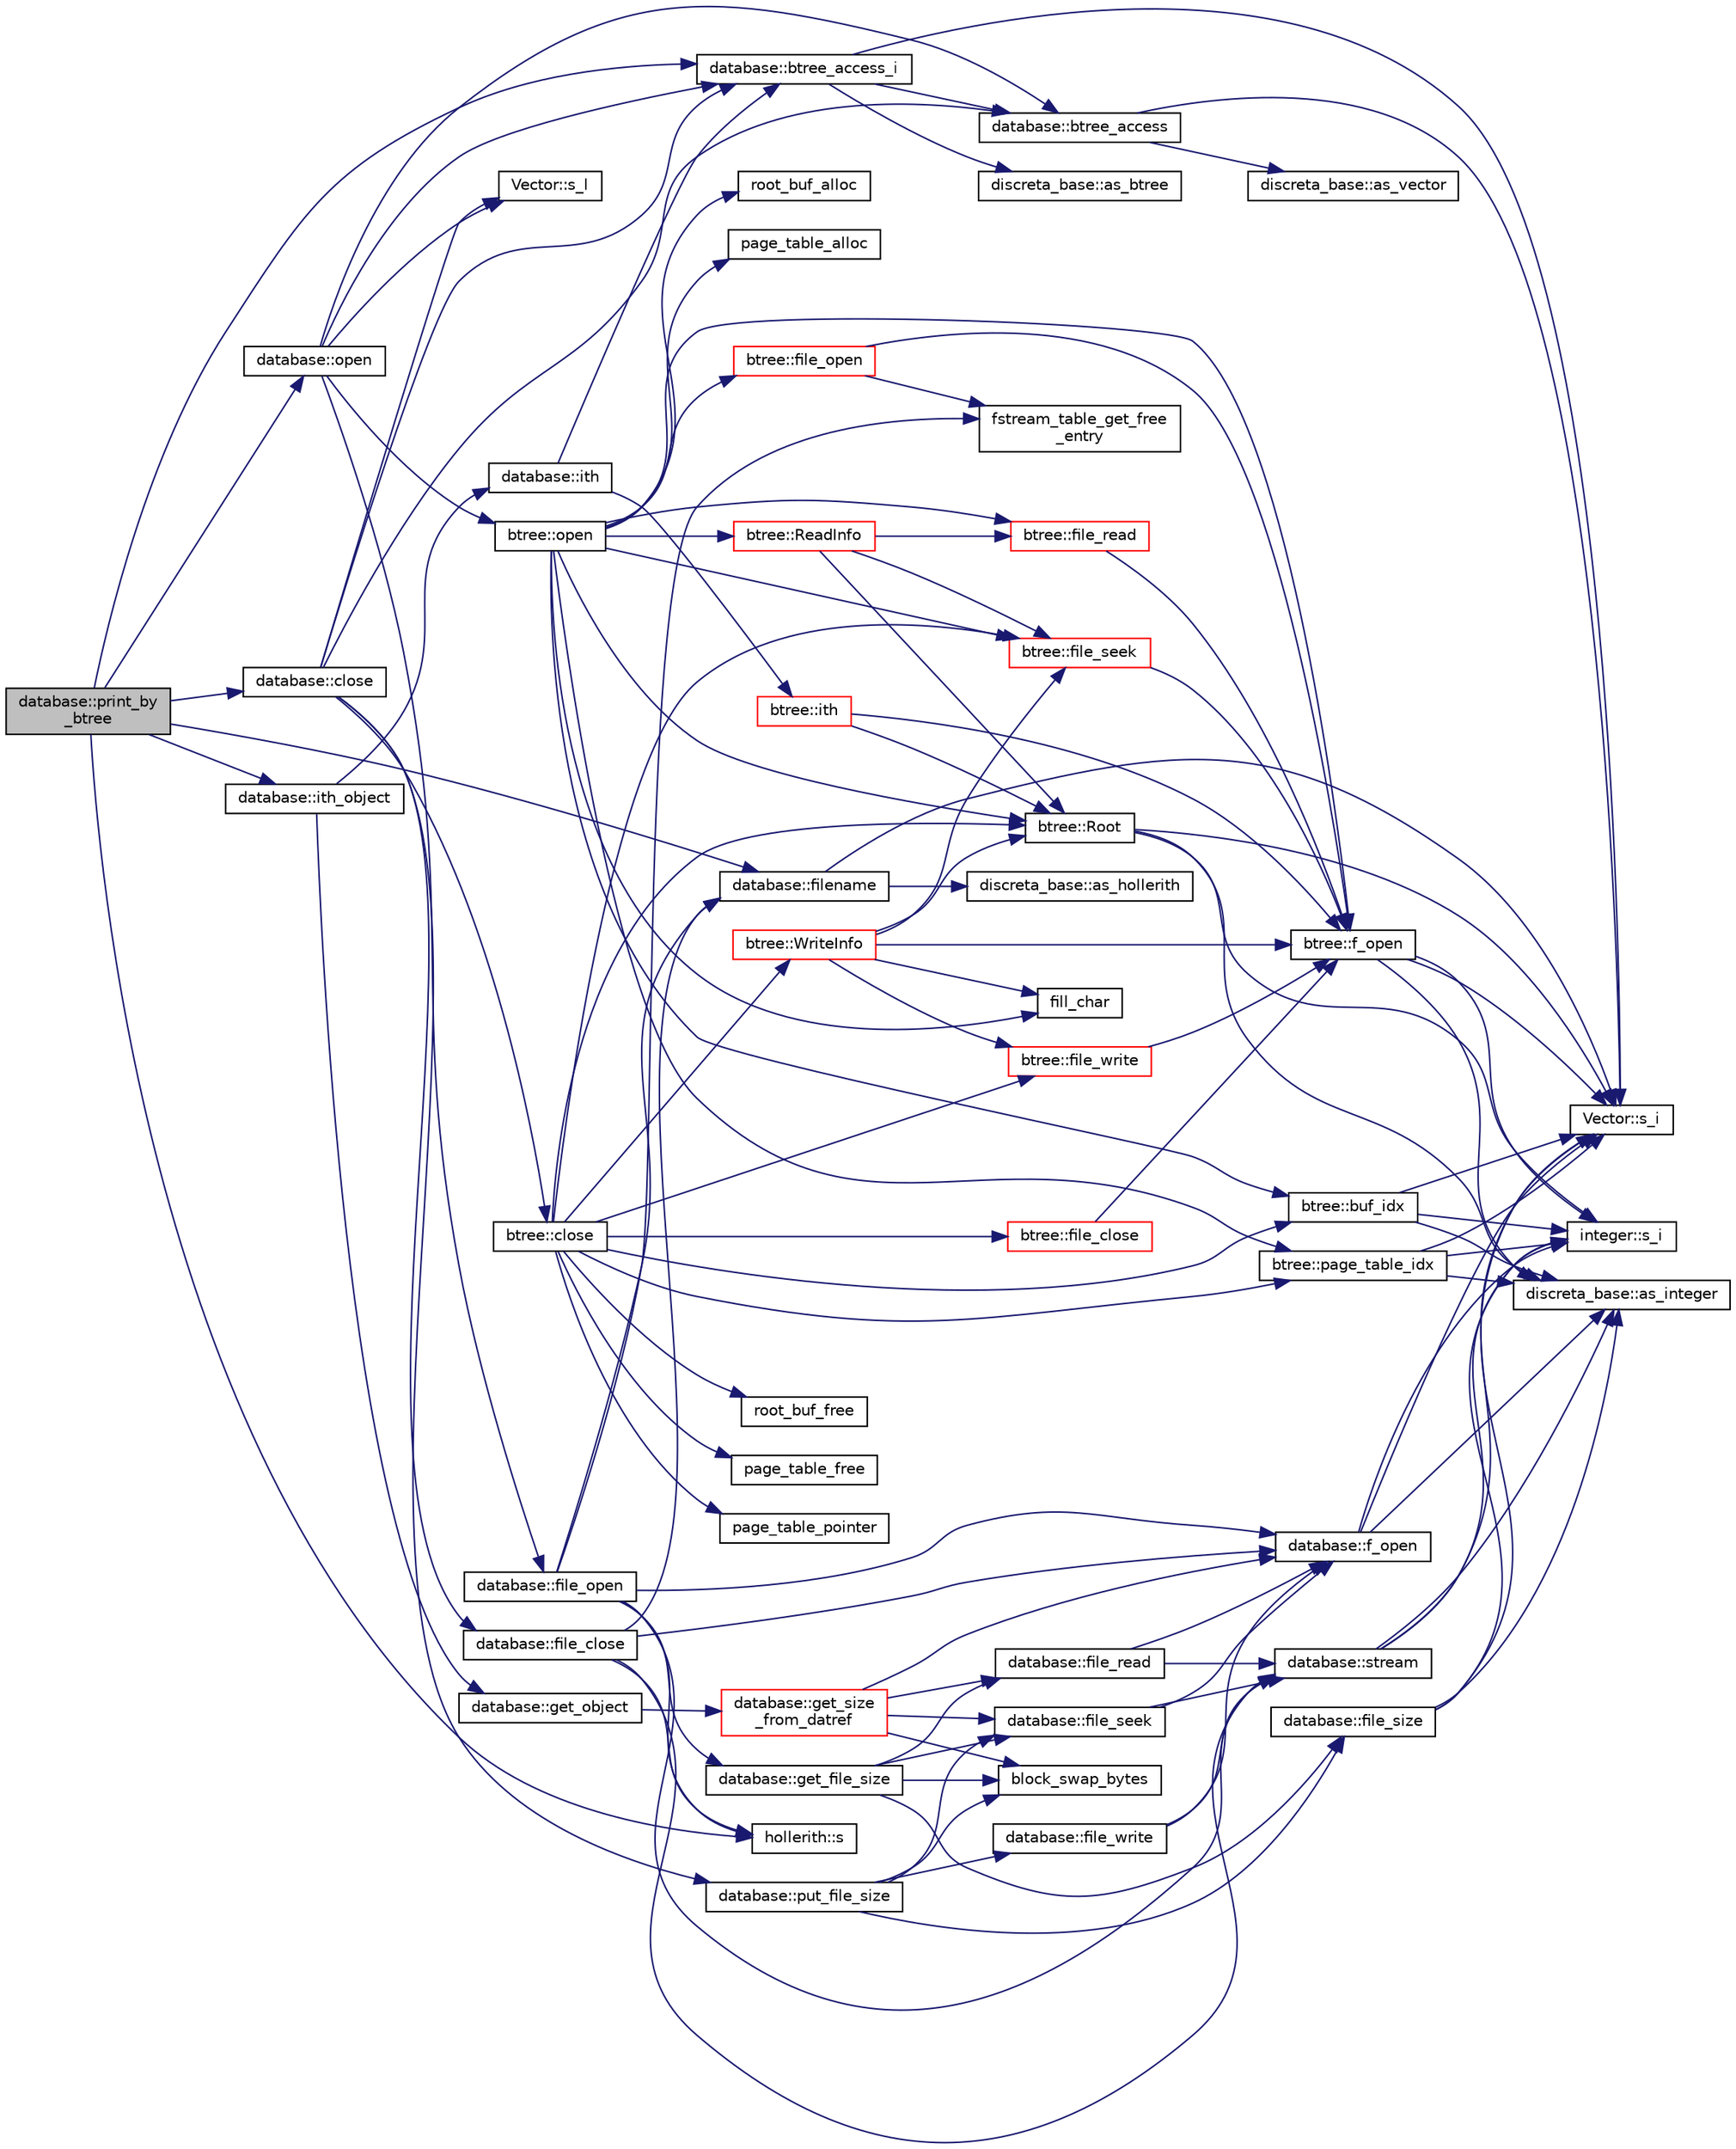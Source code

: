 digraph "database::print_by_btree"
{
  edge [fontname="Helvetica",fontsize="10",labelfontname="Helvetica",labelfontsize="10"];
  node [fontname="Helvetica",fontsize="10",shape=record];
  rankdir="LR";
  Node2717 [label="database::print_by\l_btree",height=0.2,width=0.4,color="black", fillcolor="grey75", style="filled", fontcolor="black"];
  Node2717 -> Node2718 [color="midnightblue",fontsize="10",style="solid",fontname="Helvetica"];
  Node2718 [label="database::btree_access_i",height=0.2,width=0.4,color="black", fillcolor="white", style="filled",URL="$db/d72/classdatabase.html#a215047d1b32b8bd54f91a7bdca168eee"];
  Node2718 -> Node2719 [color="midnightblue",fontsize="10",style="solid",fontname="Helvetica"];
  Node2719 [label="database::btree_access",height=0.2,width=0.4,color="black", fillcolor="white", style="filled",URL="$db/d72/classdatabase.html#a30109ba5488b06111439f887fc1ac499"];
  Node2719 -> Node2720 [color="midnightblue",fontsize="10",style="solid",fontname="Helvetica"];
  Node2720 [label="Vector::s_i",height=0.2,width=0.4,color="black", fillcolor="white", style="filled",URL="$d5/db2/class_vector.html#a1c4fe1752523df8119f70dd550244871"];
  Node2719 -> Node2721 [color="midnightblue",fontsize="10",style="solid",fontname="Helvetica"];
  Node2721 [label="discreta_base::as_vector",height=0.2,width=0.4,color="black", fillcolor="white", style="filled",URL="$d7/d71/classdiscreta__base.html#a7bdd6cae39c380b128ee9e17e42cf020"];
  Node2718 -> Node2720 [color="midnightblue",fontsize="10",style="solid",fontname="Helvetica"];
  Node2718 -> Node2722 [color="midnightblue",fontsize="10",style="solid",fontname="Helvetica"];
  Node2722 [label="discreta_base::as_btree",height=0.2,width=0.4,color="black", fillcolor="white", style="filled",URL="$d7/d71/classdiscreta__base.html#a78e76674cef2ec113c17989c11288778"];
  Node2717 -> Node2723 [color="midnightblue",fontsize="10",style="solid",fontname="Helvetica"];
  Node2723 [label="database::open",height=0.2,width=0.4,color="black", fillcolor="white", style="filled",URL="$db/d72/classdatabase.html#a65e8eccf98ecab4d55fb25bacaae6a19"];
  Node2723 -> Node2724 [color="midnightblue",fontsize="10",style="solid",fontname="Helvetica"];
  Node2724 [label="database::file_open",height=0.2,width=0.4,color="black", fillcolor="white", style="filled",URL="$db/d72/classdatabase.html#a33494febd887d058f862ef6001d4a044"];
  Node2724 -> Node2725 [color="midnightblue",fontsize="10",style="solid",fontname="Helvetica"];
  Node2725 [label="fstream_table_get_free\l_entry",height=0.2,width=0.4,color="black", fillcolor="white", style="filled",URL="$d8/d5a/btree_8_c.html#abcbcbf20417d165bbdd434e9457d7d56"];
  Node2724 -> Node2726 [color="midnightblue",fontsize="10",style="solid",fontname="Helvetica"];
  Node2726 [label="database::filename",height=0.2,width=0.4,color="black", fillcolor="white", style="filled",URL="$db/d72/classdatabase.html#a0d239d767658aca51abbea00148b8b2f"];
  Node2726 -> Node2720 [color="midnightblue",fontsize="10",style="solid",fontname="Helvetica"];
  Node2726 -> Node2727 [color="midnightblue",fontsize="10",style="solid",fontname="Helvetica"];
  Node2727 [label="discreta_base::as_hollerith",height=0.2,width=0.4,color="black", fillcolor="white", style="filled",URL="$d7/d71/classdiscreta__base.html#a3e66f82711f314710107e2f29e589690"];
  Node2724 -> Node2728 [color="midnightblue",fontsize="10",style="solid",fontname="Helvetica"];
  Node2728 [label="database::stream",height=0.2,width=0.4,color="black", fillcolor="white", style="filled",URL="$db/d72/classdatabase.html#a8b91f87e7cd92b8207cbc48edde9d69e"];
  Node2728 -> Node2720 [color="midnightblue",fontsize="10",style="solid",fontname="Helvetica"];
  Node2728 -> Node2729 [color="midnightblue",fontsize="10",style="solid",fontname="Helvetica"];
  Node2729 [label="discreta_base::as_integer",height=0.2,width=0.4,color="black", fillcolor="white", style="filled",URL="$d7/d71/classdiscreta__base.html#a00d7691eaf874fd283d942692fe8dd26"];
  Node2728 -> Node2730 [color="midnightblue",fontsize="10",style="solid",fontname="Helvetica"];
  Node2730 [label="integer::s_i",height=0.2,width=0.4,color="black", fillcolor="white", style="filled",URL="$d0/de5/classinteger.html#adf28e9f94d4c844adaa950deeb80b904"];
  Node2724 -> Node2731 [color="midnightblue",fontsize="10",style="solid",fontname="Helvetica"];
  Node2731 [label="database::f_open",height=0.2,width=0.4,color="black", fillcolor="white", style="filled",URL="$db/d72/classdatabase.html#a2cac52c70b09d1a6771bddab2220b3e7"];
  Node2731 -> Node2720 [color="midnightblue",fontsize="10",style="solid",fontname="Helvetica"];
  Node2731 -> Node2729 [color="midnightblue",fontsize="10",style="solid",fontname="Helvetica"];
  Node2731 -> Node2730 [color="midnightblue",fontsize="10",style="solid",fontname="Helvetica"];
  Node2724 -> Node2732 [color="midnightblue",fontsize="10",style="solid",fontname="Helvetica"];
  Node2732 [label="database::get_file_size",height=0.2,width=0.4,color="black", fillcolor="white", style="filled",URL="$db/d72/classdatabase.html#a3f59b9585dfaa4c0f45c00388a128aaf"];
  Node2732 -> Node2733 [color="midnightblue",fontsize="10",style="solid",fontname="Helvetica"];
  Node2733 [label="database::file_seek",height=0.2,width=0.4,color="black", fillcolor="white", style="filled",URL="$db/d72/classdatabase.html#a67ff377651f4ac089241ebff60e17ed6"];
  Node2733 -> Node2731 [color="midnightblue",fontsize="10",style="solid",fontname="Helvetica"];
  Node2733 -> Node2728 [color="midnightblue",fontsize="10",style="solid",fontname="Helvetica"];
  Node2732 -> Node2734 [color="midnightblue",fontsize="10",style="solid",fontname="Helvetica"];
  Node2734 [label="database::file_read",height=0.2,width=0.4,color="black", fillcolor="white", style="filled",URL="$db/d72/classdatabase.html#ac743549af82d694be57c5a120987ed37"];
  Node2734 -> Node2731 [color="midnightblue",fontsize="10",style="solid",fontname="Helvetica"];
  Node2734 -> Node2728 [color="midnightblue",fontsize="10",style="solid",fontname="Helvetica"];
  Node2732 -> Node2735 [color="midnightblue",fontsize="10",style="solid",fontname="Helvetica"];
  Node2735 [label="block_swap_bytes",height=0.2,width=0.4,color="black", fillcolor="white", style="filled",URL="$d5/db4/io__and__os_8h.html#a55c0738dadea7a508621f4af1e9ff8f3"];
  Node2732 -> Node2736 [color="midnightblue",fontsize="10",style="solid",fontname="Helvetica"];
  Node2736 [label="database::file_size",height=0.2,width=0.4,color="black", fillcolor="white", style="filled",URL="$db/d72/classdatabase.html#a8547ac1fa93cdcd8ec464cac1ec24c5d"];
  Node2736 -> Node2720 [color="midnightblue",fontsize="10",style="solid",fontname="Helvetica"];
  Node2736 -> Node2729 [color="midnightblue",fontsize="10",style="solid",fontname="Helvetica"];
  Node2736 -> Node2730 [color="midnightblue",fontsize="10",style="solid",fontname="Helvetica"];
  Node2724 -> Node2737 [color="midnightblue",fontsize="10",style="solid",fontname="Helvetica"];
  Node2737 [label="hollerith::s",height=0.2,width=0.4,color="black", fillcolor="white", style="filled",URL="$d8/d99/classhollerith.html#af61fce2d06f211b25fe3838e4dfee77a"];
  Node2723 -> Node2719 [color="midnightblue",fontsize="10",style="solid",fontname="Helvetica"];
  Node2723 -> Node2738 [color="midnightblue",fontsize="10",style="solid",fontname="Helvetica"];
  Node2738 [label="Vector::s_l",height=0.2,width=0.4,color="black", fillcolor="white", style="filled",URL="$d5/db2/class_vector.html#ad2dc082288f858d22a528832289e0704"];
  Node2723 -> Node2718 [color="midnightblue",fontsize="10",style="solid",fontname="Helvetica"];
  Node2723 -> Node2739 [color="midnightblue",fontsize="10",style="solid",fontname="Helvetica"];
  Node2739 [label="btree::open",height=0.2,width=0.4,color="black", fillcolor="white", style="filled",URL="$dd/db0/classbtree.html#a3e718949f1be6057839463292a60297a"];
  Node2739 -> Node2740 [color="midnightblue",fontsize="10",style="solid",fontname="Helvetica"];
  Node2740 [label="btree::f_open",height=0.2,width=0.4,color="black", fillcolor="white", style="filled",URL="$dd/db0/classbtree.html#a192d74607f02ea8e0ad631d6e6fd6704"];
  Node2740 -> Node2720 [color="midnightblue",fontsize="10",style="solid",fontname="Helvetica"];
  Node2740 -> Node2729 [color="midnightblue",fontsize="10",style="solid",fontname="Helvetica"];
  Node2740 -> Node2730 [color="midnightblue",fontsize="10",style="solid",fontname="Helvetica"];
  Node2739 -> Node2741 [color="midnightblue",fontsize="10",style="solid",fontname="Helvetica"];
  Node2741 [label="btree::file_open",height=0.2,width=0.4,color="red", fillcolor="white", style="filled",URL="$dd/db0/classbtree.html#a17544d63a6ebcf6315a500af3d4e3837"];
  Node2741 -> Node2725 [color="midnightblue",fontsize="10",style="solid",fontname="Helvetica"];
  Node2741 -> Node2740 [color="midnightblue",fontsize="10",style="solid",fontname="Helvetica"];
  Node2739 -> Node2744 [color="midnightblue",fontsize="10",style="solid",fontname="Helvetica"];
  Node2744 [label="btree::buf_idx",height=0.2,width=0.4,color="black", fillcolor="white", style="filled",URL="$dd/db0/classbtree.html#a6a928fc93c93d8b5a83ad1ba699b453e"];
  Node2744 -> Node2720 [color="midnightblue",fontsize="10",style="solid",fontname="Helvetica"];
  Node2744 -> Node2729 [color="midnightblue",fontsize="10",style="solid",fontname="Helvetica"];
  Node2744 -> Node2730 [color="midnightblue",fontsize="10",style="solid",fontname="Helvetica"];
  Node2739 -> Node2745 [color="midnightblue",fontsize="10",style="solid",fontname="Helvetica"];
  Node2745 [label="root_buf_alloc",height=0.2,width=0.4,color="black", fillcolor="white", style="filled",URL="$d8/d5a/btree_8_c.html#adaf8ad4d29fb934114aac1785476c237"];
  Node2739 -> Node2746 [color="midnightblue",fontsize="10",style="solid",fontname="Helvetica"];
  Node2746 [label="fill_char",height=0.2,width=0.4,color="black", fillcolor="white", style="filled",URL="$d9/d60/discreta_8h.html#a0429f5462bfcfd509d83bc1f7ebfc818"];
  Node2739 -> Node2747 [color="midnightblue",fontsize="10",style="solid",fontname="Helvetica"];
  Node2747 [label="btree::page_table_idx",height=0.2,width=0.4,color="black", fillcolor="white", style="filled",URL="$dd/db0/classbtree.html#abc6a6f309e4c61cb5a7f4c4a248d384d"];
  Node2747 -> Node2720 [color="midnightblue",fontsize="10",style="solid",fontname="Helvetica"];
  Node2747 -> Node2729 [color="midnightblue",fontsize="10",style="solid",fontname="Helvetica"];
  Node2747 -> Node2730 [color="midnightblue",fontsize="10",style="solid",fontname="Helvetica"];
  Node2739 -> Node2748 [color="midnightblue",fontsize="10",style="solid",fontname="Helvetica"];
  Node2748 [label="page_table_alloc",height=0.2,width=0.4,color="black", fillcolor="white", style="filled",URL="$d9/d60/discreta_8h.html#afbb04bcc679aa004c0bc9e0f34c7bf4c"];
  Node2739 -> Node2749 [color="midnightblue",fontsize="10",style="solid",fontname="Helvetica"];
  Node2749 [label="btree::ReadInfo",height=0.2,width=0.4,color="red", fillcolor="white", style="filled",URL="$dd/db0/classbtree.html#a482ac8e066ebb0c408b3cc92fc08258c"];
  Node2749 -> Node2750 [color="midnightblue",fontsize="10",style="solid",fontname="Helvetica"];
  Node2750 [label="btree::file_seek",height=0.2,width=0.4,color="red", fillcolor="white", style="filled",URL="$dd/db0/classbtree.html#a829c985973c7c164fda2d81398e13504"];
  Node2750 -> Node2740 [color="midnightblue",fontsize="10",style="solid",fontname="Helvetica"];
  Node2749 -> Node2751 [color="midnightblue",fontsize="10",style="solid",fontname="Helvetica"];
  Node2751 [label="btree::file_read",height=0.2,width=0.4,color="red", fillcolor="white", style="filled",URL="$dd/db0/classbtree.html#ab0b9bbc01c3d3836048934e90aec5f6c"];
  Node2751 -> Node2740 [color="midnightblue",fontsize="10",style="solid",fontname="Helvetica"];
  Node2749 -> Node2754 [color="midnightblue",fontsize="10",style="solid",fontname="Helvetica"];
  Node2754 [label="btree::Root",height=0.2,width=0.4,color="black", fillcolor="white", style="filled",URL="$dd/db0/classbtree.html#a2fd65be715ab94bf4a764c4f582a642b"];
  Node2754 -> Node2720 [color="midnightblue",fontsize="10",style="solid",fontname="Helvetica"];
  Node2754 -> Node2729 [color="midnightblue",fontsize="10",style="solid",fontname="Helvetica"];
  Node2754 -> Node2730 [color="midnightblue",fontsize="10",style="solid",fontname="Helvetica"];
  Node2739 -> Node2754 [color="midnightblue",fontsize="10",style="solid",fontname="Helvetica"];
  Node2739 -> Node2750 [color="midnightblue",fontsize="10",style="solid",fontname="Helvetica"];
  Node2739 -> Node2751 [color="midnightblue",fontsize="10",style="solid",fontname="Helvetica"];
  Node2717 -> Node2726 [color="midnightblue",fontsize="10",style="solid",fontname="Helvetica"];
  Node2717 -> Node2737 [color="midnightblue",fontsize="10",style="solid",fontname="Helvetica"];
  Node2717 -> Node2755 [color="midnightblue",fontsize="10",style="solid",fontname="Helvetica"];
  Node2755 [label="database::ith_object",height=0.2,width=0.4,color="black", fillcolor="white", style="filled",URL="$db/d72/classdatabase.html#a1516bb38a4c846172354291271700d07"];
  Node2755 -> Node2756 [color="midnightblue",fontsize="10",style="solid",fontname="Helvetica"];
  Node2756 [label="database::ith",height=0.2,width=0.4,color="black", fillcolor="white", style="filled",URL="$db/d72/classdatabase.html#af17af33b686cba55558237b04714108f"];
  Node2756 -> Node2718 [color="midnightblue",fontsize="10",style="solid",fontname="Helvetica"];
  Node2756 -> Node2757 [color="midnightblue",fontsize="10",style="solid",fontname="Helvetica"];
  Node2757 [label="btree::ith",height=0.2,width=0.4,color="red", fillcolor="white", style="filled",URL="$dd/db0/classbtree.html#aba50733eb0d292c2fd103cd6721cc1d6"];
  Node2757 -> Node2740 [color="midnightblue",fontsize="10",style="solid",fontname="Helvetica"];
  Node2757 -> Node2754 [color="midnightblue",fontsize="10",style="solid",fontname="Helvetica"];
  Node2755 -> Node2773 [color="midnightblue",fontsize="10",style="solid",fontname="Helvetica"];
  Node2773 [label="database::get_object",height=0.2,width=0.4,color="black", fillcolor="white", style="filled",URL="$db/d72/classdatabase.html#a2f58ec1301addabc2fb6544038e108c6"];
  Node2773 -> Node2774 [color="midnightblue",fontsize="10",style="solid",fontname="Helvetica"];
  Node2774 [label="database::get_size\l_from_datref",height=0.2,width=0.4,color="red", fillcolor="white", style="filled",URL="$db/d72/classdatabase.html#ae71e4c19b07a2d67682fbd4b069e9a7e"];
  Node2774 -> Node2731 [color="midnightblue",fontsize="10",style="solid",fontname="Helvetica"];
  Node2774 -> Node2733 [color="midnightblue",fontsize="10",style="solid",fontname="Helvetica"];
  Node2774 -> Node2734 [color="midnightblue",fontsize="10",style="solid",fontname="Helvetica"];
  Node2774 -> Node2735 [color="midnightblue",fontsize="10",style="solid",fontname="Helvetica"];
  Node2717 -> Node2777 [color="midnightblue",fontsize="10",style="solid",fontname="Helvetica"];
  Node2777 [label="database::close",height=0.2,width=0.4,color="black", fillcolor="white", style="filled",URL="$db/d72/classdatabase.html#acdc74d15f711cab1c165989723d45caf"];
  Node2777 -> Node2778 [color="midnightblue",fontsize="10",style="solid",fontname="Helvetica"];
  Node2778 [label="database::put_file_size",height=0.2,width=0.4,color="black", fillcolor="white", style="filled",URL="$db/d72/classdatabase.html#a3490df2b9feac3d2cfab8a5d00033ab4"];
  Node2778 -> Node2733 [color="midnightblue",fontsize="10",style="solid",fontname="Helvetica"];
  Node2778 -> Node2736 [color="midnightblue",fontsize="10",style="solid",fontname="Helvetica"];
  Node2778 -> Node2735 [color="midnightblue",fontsize="10",style="solid",fontname="Helvetica"];
  Node2778 -> Node2779 [color="midnightblue",fontsize="10",style="solid",fontname="Helvetica"];
  Node2779 [label="database::file_write",height=0.2,width=0.4,color="black", fillcolor="white", style="filled",URL="$db/d72/classdatabase.html#a42d32ba51ad8ccd2a0adfd1a147f6230"];
  Node2779 -> Node2731 [color="midnightblue",fontsize="10",style="solid",fontname="Helvetica"];
  Node2779 -> Node2728 [color="midnightblue",fontsize="10",style="solid",fontname="Helvetica"];
  Node2777 -> Node2780 [color="midnightblue",fontsize="10",style="solid",fontname="Helvetica"];
  Node2780 [label="database::file_close",height=0.2,width=0.4,color="black", fillcolor="white", style="filled",URL="$db/d72/classdatabase.html#a2c40bcffaf69fb166b6ac1bafee50baf"];
  Node2780 -> Node2728 [color="midnightblue",fontsize="10",style="solid",fontname="Helvetica"];
  Node2780 -> Node2731 [color="midnightblue",fontsize="10",style="solid",fontname="Helvetica"];
  Node2780 -> Node2726 [color="midnightblue",fontsize="10",style="solid",fontname="Helvetica"];
  Node2780 -> Node2737 [color="midnightblue",fontsize="10",style="solid",fontname="Helvetica"];
  Node2777 -> Node2719 [color="midnightblue",fontsize="10",style="solid",fontname="Helvetica"];
  Node2777 -> Node2738 [color="midnightblue",fontsize="10",style="solid",fontname="Helvetica"];
  Node2777 -> Node2718 [color="midnightblue",fontsize="10",style="solid",fontname="Helvetica"];
  Node2777 -> Node2781 [color="midnightblue",fontsize="10",style="solid",fontname="Helvetica"];
  Node2781 [label="btree::close",height=0.2,width=0.4,color="black", fillcolor="white", style="filled",URL="$dd/db0/classbtree.html#acdd59b8696e09dc1c76356902fb35cbd"];
  Node2781 -> Node2744 [color="midnightblue",fontsize="10",style="solid",fontname="Helvetica"];
  Node2781 -> Node2750 [color="midnightblue",fontsize="10",style="solid",fontname="Helvetica"];
  Node2781 -> Node2754 [color="midnightblue",fontsize="10",style="solid",fontname="Helvetica"];
  Node2781 -> Node2782 [color="midnightblue",fontsize="10",style="solid",fontname="Helvetica"];
  Node2782 [label="btree::file_write",height=0.2,width=0.4,color="red", fillcolor="white", style="filled",URL="$dd/db0/classbtree.html#ae5d8a2538af6625ee95573329c8e991b"];
  Node2782 -> Node2740 [color="midnightblue",fontsize="10",style="solid",fontname="Helvetica"];
  Node2781 -> Node2759 [color="midnightblue",fontsize="10",style="solid",fontname="Helvetica"];
  Node2759 [label="page_table_pointer",height=0.2,width=0.4,color="black", fillcolor="white", style="filled",URL="$d9/d60/discreta_8h.html#a53208086adbea2817fe45f917410d9d0"];
  Node2781 -> Node2747 [color="midnightblue",fontsize="10",style="solid",fontname="Helvetica"];
  Node2781 -> Node2783 [color="midnightblue",fontsize="10",style="solid",fontname="Helvetica"];
  Node2783 [label="btree::WriteInfo",height=0.2,width=0.4,color="red", fillcolor="white", style="filled",URL="$dd/db0/classbtree.html#a4a8cdbdf67d06dc6caa53f3a9c83706a"];
  Node2783 -> Node2740 [color="midnightblue",fontsize="10",style="solid",fontname="Helvetica"];
  Node2783 -> Node2746 [color="midnightblue",fontsize="10",style="solid",fontname="Helvetica"];
  Node2783 -> Node2754 [color="midnightblue",fontsize="10",style="solid",fontname="Helvetica"];
  Node2783 -> Node2750 [color="midnightblue",fontsize="10",style="solid",fontname="Helvetica"];
  Node2783 -> Node2782 [color="midnightblue",fontsize="10",style="solid",fontname="Helvetica"];
  Node2781 -> Node2784 [color="midnightblue",fontsize="10",style="solid",fontname="Helvetica"];
  Node2784 [label="btree::file_close",height=0.2,width=0.4,color="red", fillcolor="white", style="filled",URL="$dd/db0/classbtree.html#a5cf61e38102a281c4368d1621ab10915"];
  Node2784 -> Node2740 [color="midnightblue",fontsize="10",style="solid",fontname="Helvetica"];
  Node2781 -> Node2785 [color="midnightblue",fontsize="10",style="solid",fontname="Helvetica"];
  Node2785 [label="root_buf_free",height=0.2,width=0.4,color="black", fillcolor="white", style="filled",URL="$d8/d5a/btree_8_c.html#af27aebe6706c704b92c1e0eb6c3f7a20"];
  Node2781 -> Node2786 [color="midnightblue",fontsize="10",style="solid",fontname="Helvetica"];
  Node2786 [label="page_table_free",height=0.2,width=0.4,color="black", fillcolor="white", style="filled",URL="$d9/d60/discreta_8h.html#af9680c039a4c1b0deaf6446ea45882e4"];
}

